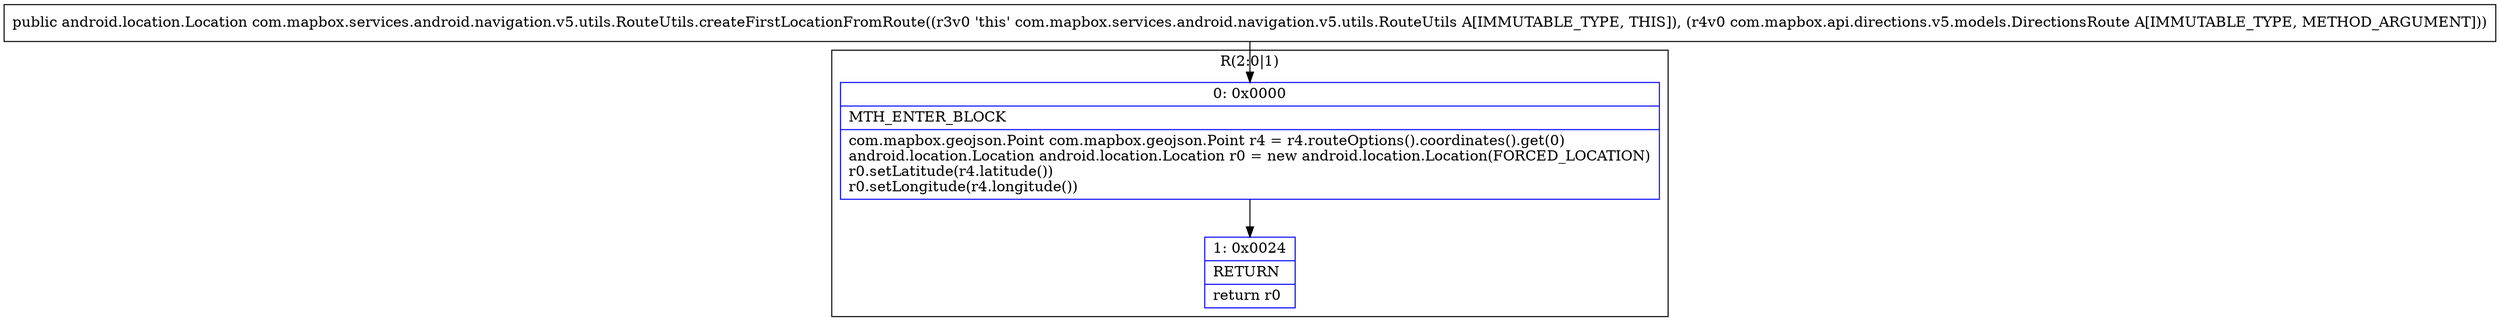 digraph "CFG forcom.mapbox.services.android.navigation.v5.utils.RouteUtils.createFirstLocationFromRoute(Lcom\/mapbox\/api\/directions\/v5\/models\/DirectionsRoute;)Landroid\/location\/Location;" {
subgraph cluster_Region_1352161599 {
label = "R(2:0|1)";
node [shape=record,color=blue];
Node_0 [shape=record,label="{0\:\ 0x0000|MTH_ENTER_BLOCK\l|com.mapbox.geojson.Point com.mapbox.geojson.Point r4 = r4.routeOptions().coordinates().get(0)\landroid.location.Location android.location.Location r0 = new android.location.Location(FORCED_LOCATION)\lr0.setLatitude(r4.latitude())\lr0.setLongitude(r4.longitude())\l}"];
Node_1 [shape=record,label="{1\:\ 0x0024|RETURN\l|return r0\l}"];
}
MethodNode[shape=record,label="{public android.location.Location com.mapbox.services.android.navigation.v5.utils.RouteUtils.createFirstLocationFromRoute((r3v0 'this' com.mapbox.services.android.navigation.v5.utils.RouteUtils A[IMMUTABLE_TYPE, THIS]), (r4v0 com.mapbox.api.directions.v5.models.DirectionsRoute A[IMMUTABLE_TYPE, METHOD_ARGUMENT])) }"];
MethodNode -> Node_0;
Node_0 -> Node_1;
}

